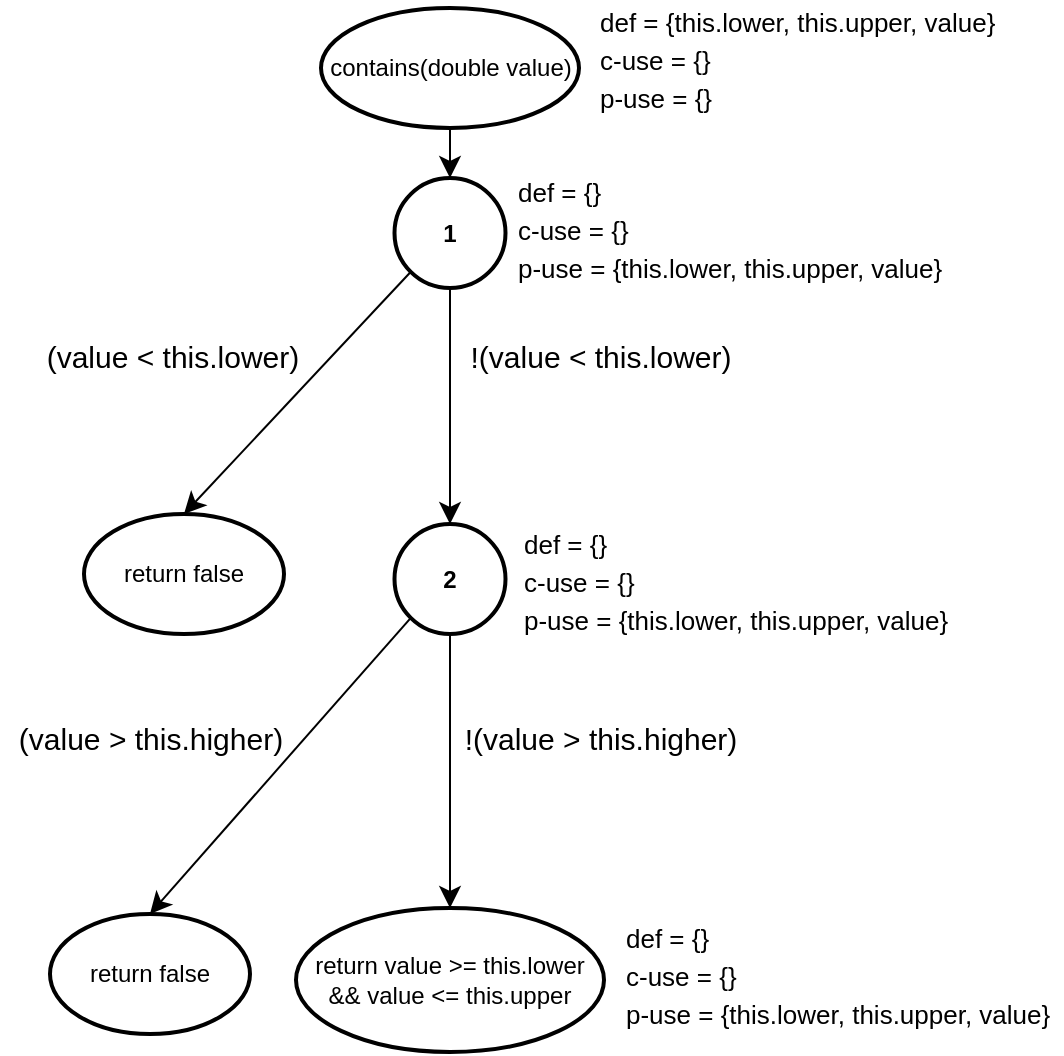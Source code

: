 <mxfile version="23.1.6" type="github">
  <diagram name="Page-1" id="jZ59-puYTv-ilOaDGK4a">
    <mxGraphModel dx="1013" dy="1138" grid="0" gridSize="10" guides="1" tooltips="1" connect="1" arrows="1" fold="1" page="0" pageScale="1" pageWidth="850" pageHeight="1100" math="0" shadow="0">
      <root>
        <mxCell id="0" />
        <mxCell id="1" parent="0" />
        <mxCell id="mhdB47ONqchnbGhzyWpB-13" style="edgeStyle=none;curved=1;rounded=0;orthogonalLoop=1;jettySize=auto;html=1;exitX=0.5;exitY=1;exitDx=0;exitDy=0;exitPerimeter=0;fontSize=12;startSize=8;endSize=8;" edge="1" parent="1" source="mhdB47ONqchnbGhzyWpB-1" target="mhdB47ONqchnbGhzyWpB-8">
          <mxGeometry relative="1" as="geometry" />
        </mxCell>
        <mxCell id="mhdB47ONqchnbGhzyWpB-1" value="contains(double value)" style="strokeWidth=2;html=1;shape=mxgraph.flowchart.start_1;whiteSpace=wrap;" vertex="1" parent="1">
          <mxGeometry x="101.5" y="-28" width="129" height="60" as="geometry" />
        </mxCell>
        <mxCell id="mhdB47ONqchnbGhzyWpB-23" style="edgeStyle=none;curved=1;rounded=0;orthogonalLoop=1;jettySize=auto;html=1;exitX=0.5;exitY=1;exitDx=0;exitDy=0;exitPerimeter=0;fontSize=12;startSize=8;endSize=8;" edge="1" parent="1" source="mhdB47ONqchnbGhzyWpB-8" target="mhdB47ONqchnbGhzyWpB-10">
          <mxGeometry relative="1" as="geometry" />
        </mxCell>
        <mxCell id="mhdB47ONqchnbGhzyWpB-8" value="&lt;b&gt;1&lt;/b&gt;" style="strokeWidth=2;html=1;shape=mxgraph.flowchart.start_2;whiteSpace=wrap;" vertex="1" parent="1">
          <mxGeometry x="138.25" y="57" width="55.5" height="55" as="geometry" />
        </mxCell>
        <mxCell id="mhdB47ONqchnbGhzyWpB-10" value="&lt;b&gt;2&lt;/b&gt;" style="strokeWidth=2;html=1;shape=mxgraph.flowchart.start_2;whiteSpace=wrap;" vertex="1" parent="1">
          <mxGeometry x="138.25" y="230" width="55.5" height="55" as="geometry" />
        </mxCell>
        <mxCell id="mhdB47ONqchnbGhzyWpB-11" value="&lt;font style=&quot;font-size: 13px;&quot;&gt;def = {}&lt;br&gt;c-use = {}&lt;br&gt;p-use = {this.lower, this.upper, value}&lt;/font&gt;" style="text;html=1;align=left;verticalAlign=middle;whiteSpace=wrap;rounded=0;fontSize=16;" vertex="1" parent="1">
          <mxGeometry x="198" y="57" width="226" height="50" as="geometry" />
        </mxCell>
        <mxCell id="mhdB47ONqchnbGhzyWpB-19" style="edgeStyle=none;curved=1;rounded=0;orthogonalLoop=1;jettySize=auto;html=1;exitX=0.145;exitY=0.855;exitDx=0;exitDy=0;exitPerimeter=0;entryX=0.5;entryY=0;entryDx=0;entryDy=0;entryPerimeter=0;fontSize=12;startSize=8;endSize=8;" edge="1" parent="1" source="mhdB47ONqchnbGhzyWpB-8" target="mhdB47ONqchnbGhzyWpB-25">
          <mxGeometry relative="1" as="geometry">
            <mxPoint x="42.453" y="228.975" as="targetPoint" />
          </mxGeometry>
        </mxCell>
        <mxCell id="mhdB47ONqchnbGhzyWpB-21" value="&lt;font style=&quot;font-size: 15px;&quot;&gt;(value &amp;lt; this.lower)&lt;/font&gt;" style="text;html=1;align=center;verticalAlign=middle;resizable=0;points=[];autosize=1;strokeColor=none;fillColor=none;fontSize=16;" vertex="1" parent="1">
          <mxGeometry x="-45.5" y="130.5" width="144" height="31" as="geometry" />
        </mxCell>
        <mxCell id="mhdB47ONqchnbGhzyWpB-22" value="&lt;font style=&quot;font-size: 15px;&quot;&gt;!(value &amp;lt; this.lower)&lt;/font&gt;" style="text;html=1;align=center;verticalAlign=middle;resizable=0;points=[];autosize=1;strokeColor=none;fillColor=none;fontSize=16;" vertex="1" parent="1">
          <mxGeometry x="167" y="130.5" width="148" height="31" as="geometry" />
        </mxCell>
        <mxCell id="mhdB47ONqchnbGhzyWpB-25" value="return false" style="strokeWidth=2;html=1;shape=mxgraph.flowchart.start_1;whiteSpace=wrap;" vertex="1" parent="1">
          <mxGeometry x="-17" y="225" width="100" height="60" as="geometry" />
        </mxCell>
        <mxCell id="mhdB47ONqchnbGhzyWpB-26" value="&lt;font style=&quot;font-size: 13px;&quot;&gt;def = {}&lt;br&gt;c-use = {}&lt;br&gt;p-use = {this.lower, this.upper, value}&lt;/font&gt;" style="text;html=1;align=left;verticalAlign=middle;whiteSpace=wrap;rounded=0;fontSize=16;" vertex="1" parent="1">
          <mxGeometry x="201" y="232.5" width="220" height="50" as="geometry" />
        </mxCell>
        <mxCell id="mhdB47ONqchnbGhzyWpB-28" value="return false" style="strokeWidth=2;html=1;shape=mxgraph.flowchart.start_1;whiteSpace=wrap;" vertex="1" parent="1">
          <mxGeometry x="-34" y="425" width="100" height="60" as="geometry" />
        </mxCell>
        <mxCell id="mhdB47ONqchnbGhzyWpB-29" style="edgeStyle=none;curved=1;rounded=0;orthogonalLoop=1;jettySize=auto;html=1;exitX=0.145;exitY=0.855;exitDx=0;exitDy=0;exitPerimeter=0;entryX=0.5;entryY=0;entryDx=0;entryDy=0;entryPerimeter=0;fontSize=12;startSize=8;endSize=8;" edge="1" parent="1" source="mhdB47ONqchnbGhzyWpB-10" target="mhdB47ONqchnbGhzyWpB-28">
          <mxGeometry relative="1" as="geometry" />
        </mxCell>
        <mxCell id="mhdB47ONqchnbGhzyWpB-30" style="edgeStyle=none;curved=1;rounded=0;orthogonalLoop=1;jettySize=auto;html=1;exitX=0.5;exitY=1;exitDx=0;exitDy=0;exitPerimeter=0;fontSize=12;startSize=8;endSize=8;entryX=0.5;entryY=0;entryDx=0;entryDy=0;entryPerimeter=0;" edge="1" parent="1" source="mhdB47ONqchnbGhzyWpB-10" target="mhdB47ONqchnbGhzyWpB-33">
          <mxGeometry relative="1" as="geometry">
            <mxPoint x="221" y="422" as="targetPoint" />
          </mxGeometry>
        </mxCell>
        <mxCell id="mhdB47ONqchnbGhzyWpB-31" value="&lt;font style=&quot;font-size: 15px;&quot;&gt;(value &amp;gt; this.higher)&lt;/font&gt;" style="text;html=1;align=center;verticalAlign=middle;resizable=0;points=[];autosize=1;strokeColor=none;fillColor=none;fontSize=16;" vertex="1" parent="1">
          <mxGeometry x="-59" y="321" width="150" height="31" as="geometry" />
        </mxCell>
        <mxCell id="mhdB47ONqchnbGhzyWpB-32" value="&lt;font style=&quot;font-size: 15px;&quot;&gt;!(value &amp;gt; this.higher)&lt;/font&gt;" style="text;html=1;align=center;verticalAlign=middle;resizable=0;points=[];autosize=1;strokeColor=none;fillColor=none;fontSize=16;" vertex="1" parent="1">
          <mxGeometry x="164" y="321" width="154" height="31" as="geometry" />
        </mxCell>
        <mxCell id="mhdB47ONqchnbGhzyWpB-33" value="return value &amp;gt;= this.lower &amp;amp;&amp;amp; value &amp;lt;= this.upper" style="strokeWidth=2;html=1;shape=mxgraph.flowchart.start_1;whiteSpace=wrap;" vertex="1" parent="1">
          <mxGeometry x="89" y="422" width="154" height="72" as="geometry" />
        </mxCell>
        <mxCell id="mhdB47ONqchnbGhzyWpB-34" value="&lt;font style=&quot;font-size: 13px;&quot;&gt;def = {this.lower, this.upper, value}&lt;br&gt;c-use = {}&lt;br&gt;p-use = {}&lt;/font&gt;" style="text;html=1;align=left;verticalAlign=middle;whiteSpace=wrap;rounded=0;fontSize=16;" vertex="1" parent="1">
          <mxGeometry x="239" y="-28" width="201" height="50" as="geometry" />
        </mxCell>
        <mxCell id="mhdB47ONqchnbGhzyWpB-36" value="&lt;font style=&quot;font-size: 13px;&quot;&gt;def = {}&lt;br&gt;c-use = {}&lt;br&gt;p-use = {this.lower, this.upper, value}&lt;/font&gt;" style="text;html=1;align=left;verticalAlign=middle;whiteSpace=wrap;rounded=0;fontSize=16;" vertex="1" parent="1">
          <mxGeometry x="252" y="430" width="220" height="50" as="geometry" />
        </mxCell>
      </root>
    </mxGraphModel>
  </diagram>
</mxfile>
